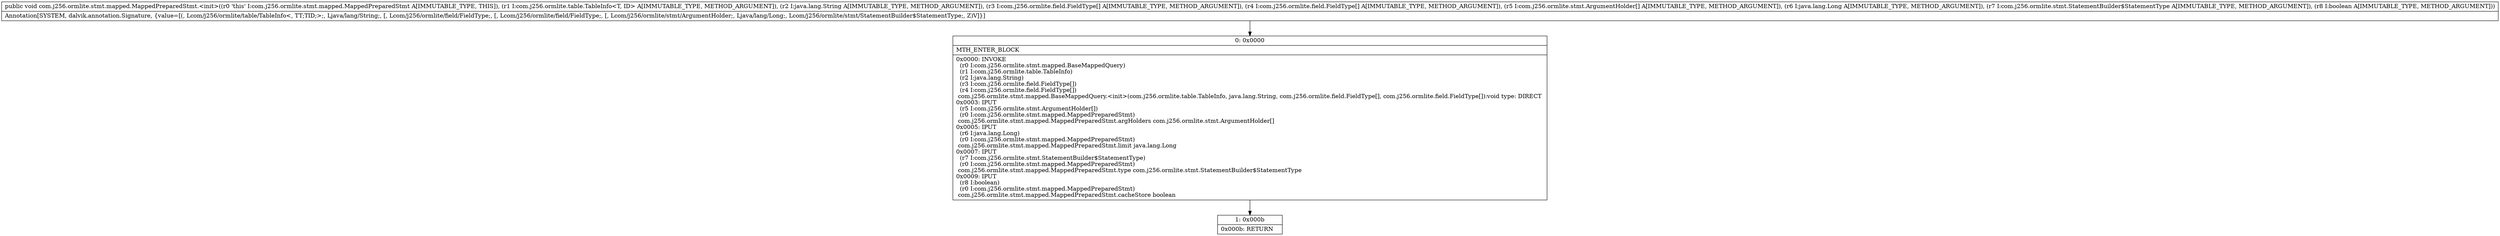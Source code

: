 digraph "CFG forcom.j256.ormlite.stmt.mapped.MappedPreparedStmt.\<init\>(Lcom\/j256\/ormlite\/table\/TableInfo;Ljava\/lang\/String;[Lcom\/j256\/ormlite\/field\/FieldType;[Lcom\/j256\/ormlite\/field\/FieldType;[Lcom\/j256\/ormlite\/stmt\/ArgumentHolder;Ljava\/lang\/Long;Lcom\/j256\/ormlite\/stmt\/StatementBuilder$StatementType;Z)V" {
Node_0 [shape=record,label="{0\:\ 0x0000|MTH_ENTER_BLOCK\l|0x0000: INVOKE  \l  (r0 I:com.j256.ormlite.stmt.mapped.BaseMappedQuery)\l  (r1 I:com.j256.ormlite.table.TableInfo)\l  (r2 I:java.lang.String)\l  (r3 I:com.j256.ormlite.field.FieldType[])\l  (r4 I:com.j256.ormlite.field.FieldType[])\l com.j256.ormlite.stmt.mapped.BaseMappedQuery.\<init\>(com.j256.ormlite.table.TableInfo, java.lang.String, com.j256.ormlite.field.FieldType[], com.j256.ormlite.field.FieldType[]):void type: DIRECT \l0x0003: IPUT  \l  (r5 I:com.j256.ormlite.stmt.ArgumentHolder[])\l  (r0 I:com.j256.ormlite.stmt.mapped.MappedPreparedStmt)\l com.j256.ormlite.stmt.mapped.MappedPreparedStmt.argHolders com.j256.ormlite.stmt.ArgumentHolder[] \l0x0005: IPUT  \l  (r6 I:java.lang.Long)\l  (r0 I:com.j256.ormlite.stmt.mapped.MappedPreparedStmt)\l com.j256.ormlite.stmt.mapped.MappedPreparedStmt.limit java.lang.Long \l0x0007: IPUT  \l  (r7 I:com.j256.ormlite.stmt.StatementBuilder$StatementType)\l  (r0 I:com.j256.ormlite.stmt.mapped.MappedPreparedStmt)\l com.j256.ormlite.stmt.mapped.MappedPreparedStmt.type com.j256.ormlite.stmt.StatementBuilder$StatementType \l0x0009: IPUT  \l  (r8 I:boolean)\l  (r0 I:com.j256.ormlite.stmt.mapped.MappedPreparedStmt)\l com.j256.ormlite.stmt.mapped.MappedPreparedStmt.cacheStore boolean \l}"];
Node_1 [shape=record,label="{1\:\ 0x000b|0x000b: RETURN   \l}"];
MethodNode[shape=record,label="{public void com.j256.ormlite.stmt.mapped.MappedPreparedStmt.\<init\>((r0 'this' I:com.j256.ormlite.stmt.mapped.MappedPreparedStmt A[IMMUTABLE_TYPE, THIS]), (r1 I:com.j256.ormlite.table.TableInfo\<T, ID\> A[IMMUTABLE_TYPE, METHOD_ARGUMENT]), (r2 I:java.lang.String A[IMMUTABLE_TYPE, METHOD_ARGUMENT]), (r3 I:com.j256.ormlite.field.FieldType[] A[IMMUTABLE_TYPE, METHOD_ARGUMENT]), (r4 I:com.j256.ormlite.field.FieldType[] A[IMMUTABLE_TYPE, METHOD_ARGUMENT]), (r5 I:com.j256.ormlite.stmt.ArgumentHolder[] A[IMMUTABLE_TYPE, METHOD_ARGUMENT]), (r6 I:java.lang.Long A[IMMUTABLE_TYPE, METHOD_ARGUMENT]), (r7 I:com.j256.ormlite.stmt.StatementBuilder$StatementType A[IMMUTABLE_TYPE, METHOD_ARGUMENT]), (r8 I:boolean A[IMMUTABLE_TYPE, METHOD_ARGUMENT]))  | Annotation[SYSTEM, dalvik.annotation.Signature, \{value=[(, Lcom\/j256\/ormlite\/table\/TableInfo\<, TT;TID;\>;, Ljava\/lang\/String;, [, Lcom\/j256\/ormlite\/field\/FieldType;, [, Lcom\/j256\/ormlite\/field\/FieldType;, [, Lcom\/j256\/ormlite\/stmt\/ArgumentHolder;, Ljava\/lang\/Long;, Lcom\/j256\/ormlite\/stmt\/StatementBuilder$StatementType;, Z)V]\}]\l}"];
MethodNode -> Node_0;
Node_0 -> Node_1;
}

